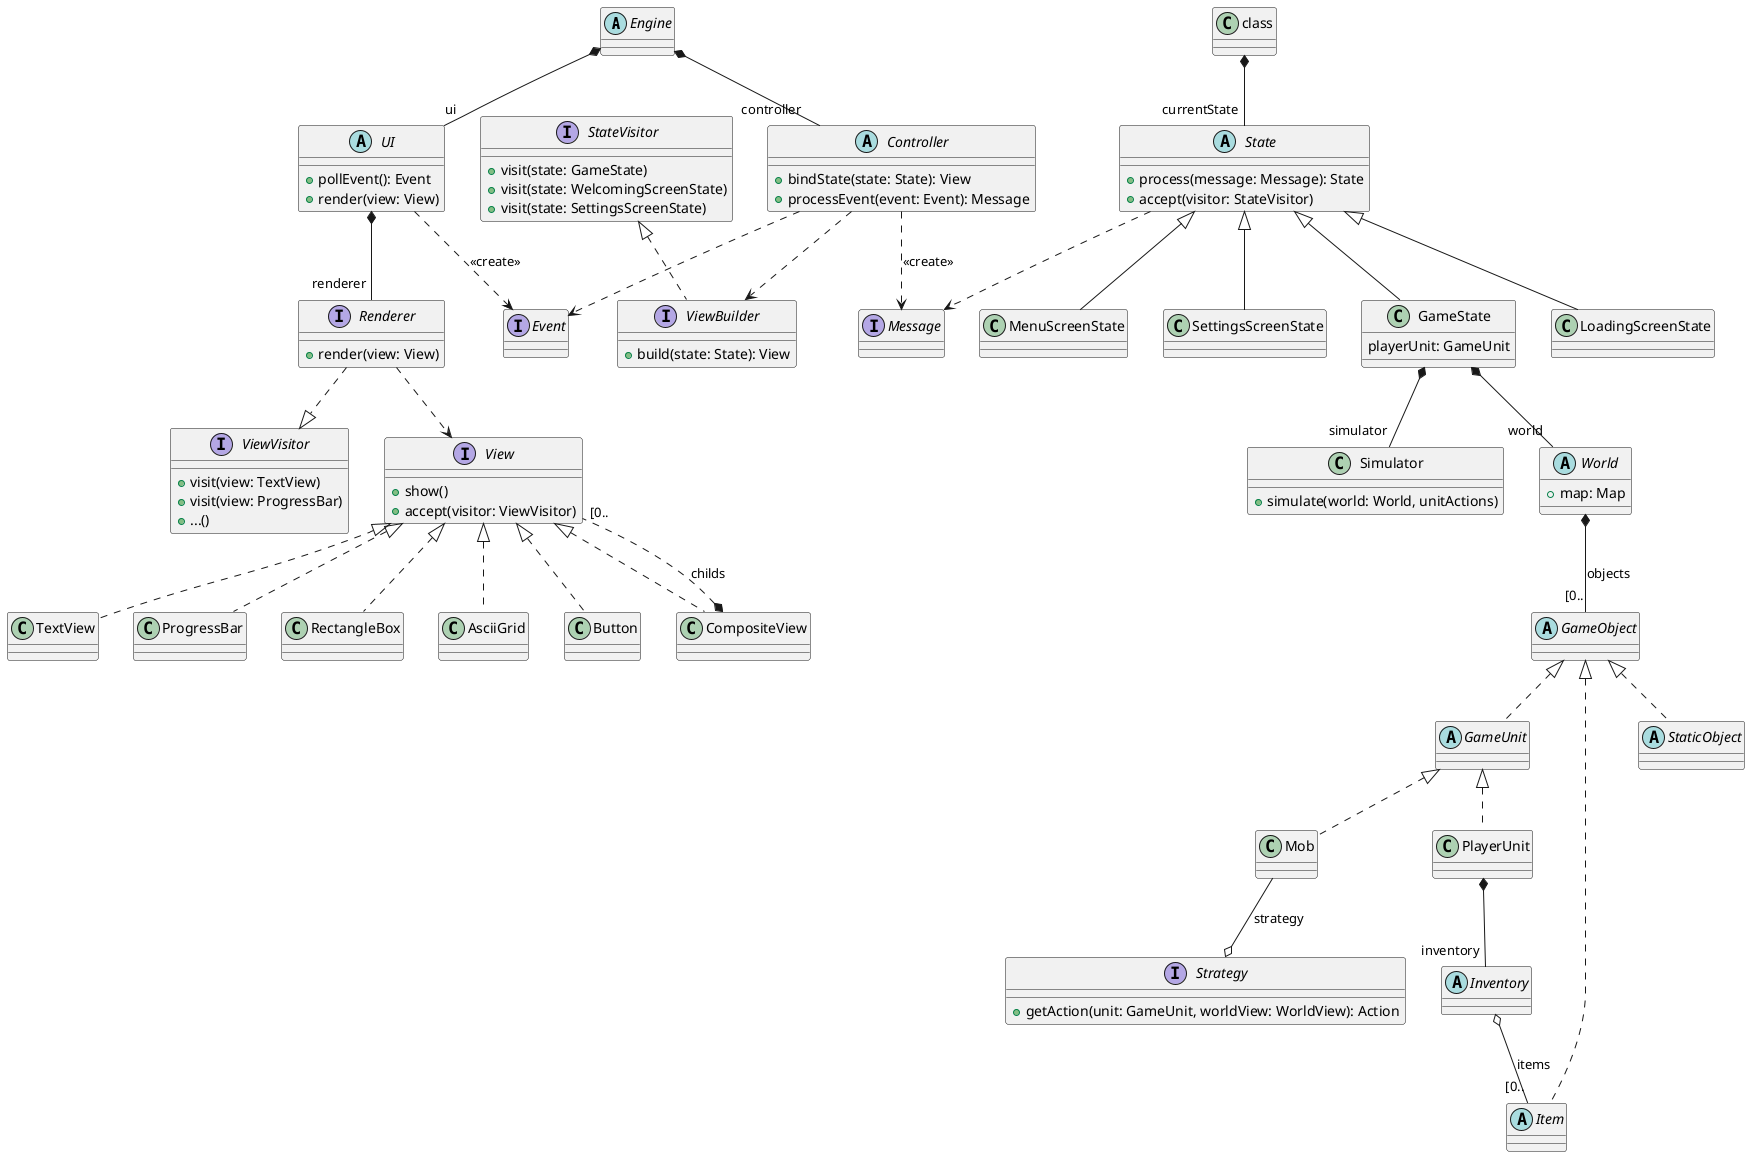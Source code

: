 @startuml
'https://plantuml.com/class-diagram

abstract class Engine

abstract class UI {
    + pollEvent(): Event
    + render(view: View)
}

abstract class Controller {
    + bindState(state: State): View
    + processEvent(event: Event): Message
}

Engine *-- "controller" Controller
Engine *-- "ui" UI

class Simulator {
    + simulate(world: World, unitActions)
}

interface Strategy {
    + getAction(unit: GameUnit, worldView: WorldView): Action
}

abstract class World {
    + map: Map
}

abstract class GameObject

abstract class GameUnit

class Mob

GameUnit <|.. Mob
GameUnit <|.. PlayerUnit

Mob --o Strategy : "strategy"

abstract class StaticObject

abstract class Item

abstract class Inventory

Inventory o-- "[0.." Item : "items"

PlayerUnit *-- "inventory" Inventory

GameObject <|.. GameUnit
GameObject <|.. StaticObject
GameObject <|.. Item

interface Message

Controller ..> Message : "<<create>>"
State ..> Message


interface Event

Controller ..> Event
UI ..> Event : "<<create>>"




abstract class Controller

Controller ..> ViewBuilder

abstract class State {
    + process(message: Message): State
    + accept(visitor: StateVisitor)
}

class MenuScreenState

class SettingsScreenState

class GameState {
    playerUnit: GameUnit
}

class LoadingScreenState

interface StateVisitor {
    + visit(state: GameState)
    + visit(state: WelcomingScreenState)
    + visit(state: SettingsScreenState)
}


GameState *-- "world" World
GameState *-- "simulator" Simulator

interface ViewBuilder {
    + build(state: State): View
}


StateVisitor <|.. ViewBuilder

interface Renderer {
    + render(view: View)
}

interface ViewVisitor {
    + visit(view: TextView)
    + visit(view: ProgressBar)
    + ...()
}

interface View {
    + show()
    + accept(visitor: ViewVisitor)
}

class TextView

class ProgressBar

class RectangleBox

class AsciiGrid

class Button

class CompositeView

interface ViewBuilder

class *-- "currentState" State

State <|-- MenuScreenState
State <|-- SettingsScreenState
State <|-- GameState
State <|-- LoadingScreenState

View <|.. TextView
View <|.. ProgressBar
View <|.. RectangleBox
View <|.. AsciiGrid
View <|.. Button
View <|.. CompositeView


CompositeView *.. "[0.." View : "childs"

Renderer ..|> ViewVisitor
Renderer ..> View

UI *-- "renderer" Renderer

World *-- "[0.." GameObject : "objects"


@enduml